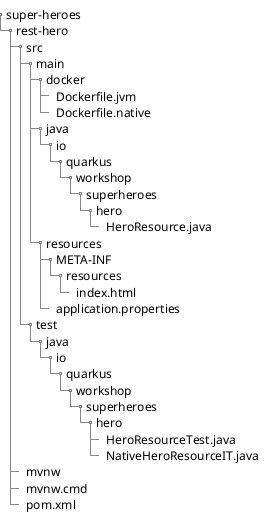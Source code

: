 @startsalt
{
{
T
super-heroes
+  rest-hero
++  src
+++  main
++++  docker
+++++  Dockerfile.jvm
+++++  Dockerfile.native
++++  java
+++++  io
++++++  quarkus
+++++++  workshop
++++++++  superheroes
+++++++++  hero
++++++++++  HeroResource.java
++++  resources
+++++  META-INF
++++++  resources
+++++++  index.html
+++++  application.properties
+++  test
++++  java
+++++  io
++++++  quarkus
+++++++  workshop
++++++++  superheroes
+++++++++  hero
++++++++++  HeroResourceTest.java
++++++++++  NativeHeroResourceIT.java
++  mvnw
++  mvnw.cmd
++  pom.xml
}
}
@endsalt